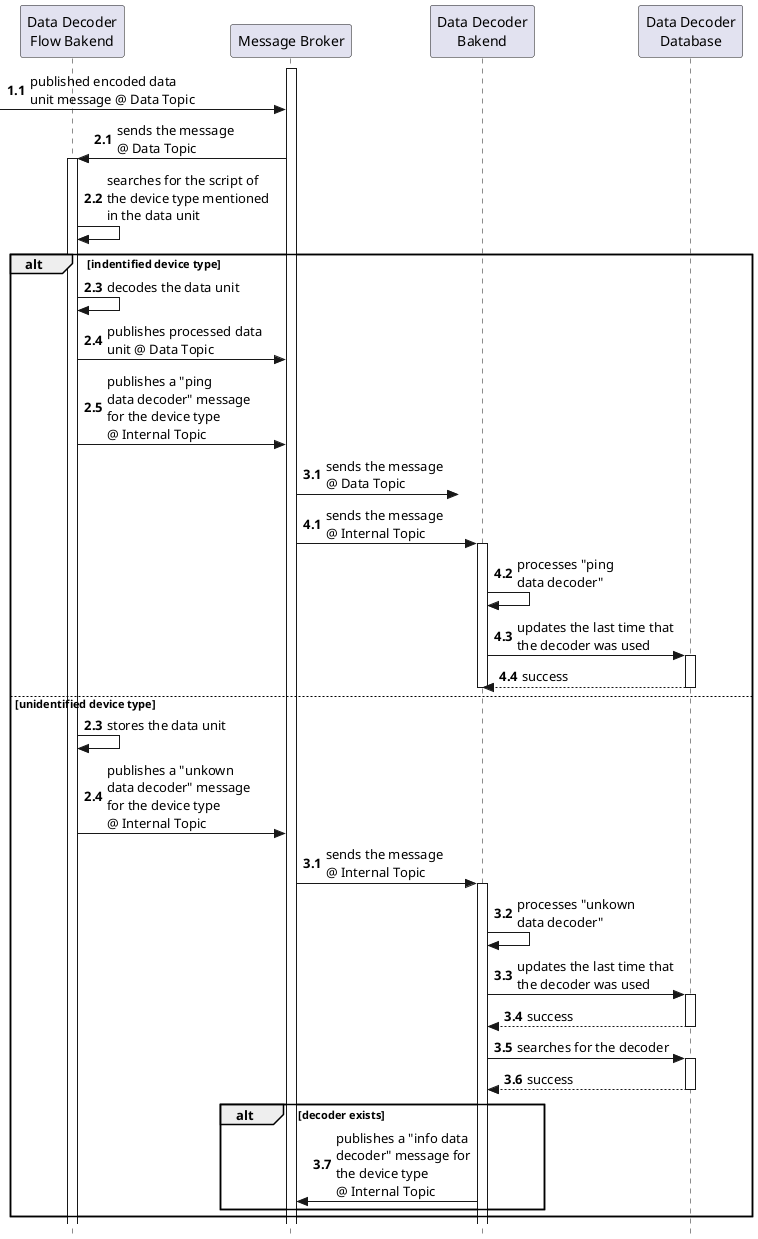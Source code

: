 @startuml data-decoder-flow-process-1

autonumber 1.1

skinparam style strictuml

participant "Data Decoder\nFlow Bakend" as DECODER_FLOW
participant "Message Broker" as MB
participant "Data Decoder\nBakend" as DECODER
participant "Data Decoder\nDatabase" as DECODER_DB

activate MB

-> MB : published encoded data\nunit message @ Data Topic

autonumber inc A
MB -> DECODER_FLOW : sends the message\n@ Data Topic
activate DECODER_FLOW
DECODER_FLOW -> DECODER_FLOW : searches for the script of\nthe device type mentioned\nin the data unit
alt indentified device type

    DECODER_FLOW -> DECODER_FLOW : decodes the data unit
    DECODER_FLOW -> MB : publishes processed data\nunit @ Data Topic
    DECODER_FLOW -> MB : publishes a "ping\ndata decoder" message\nfor the device type\n@ Internal Topic

    autonumber inc A
    MB ->? :  sends the message\n@ Data Topic

    autonumber inc A
    MB -> DECODER : sends the message\n@ Internal Topic
    activate DECODER
    DECODER -> DECODER : processes "ping\ndata decoder"
    DECODER -> DECODER_DB : updates the last time that\nthe decoder was used
    activate DECODER_DB
    DECODER_DB --> DECODER : success
    deactivate DECODER_DB
    deactivate DECODER

else unidentified device type
    autonumber 2.3
    DECODER_FLOW -> DECODER_FLOW: stores the data unit

    DECODER_FLOW -> MB: publishes a "unkown\ndata decoder" message\nfor the device type\n@ Internal Topic

    autonumber inc A
    MB -> DECODER: sends the message\n@ Internal Topic
    activate DECODER
    DECODER -> DECODER: processes "unkown\ndata decoder"
    DECODER -> DECODER_DB : updates the last time that\nthe decoder was used
    activate DECODER_DB
    DECODER_DB --> DECODER : success
    deactivate DECODER_DB
    DECODER -> DECODER_DB : searches for the decoder
    activate DECODER_DB
    DECODER_DB --> DECODER : success
    deactivate DECODER_DB
    alt decoder exists
        DECODER -> MB : publishes a "info data\ndecoder" message for\nthe device type\n@ Internal Topic
    end
end
@enduml
